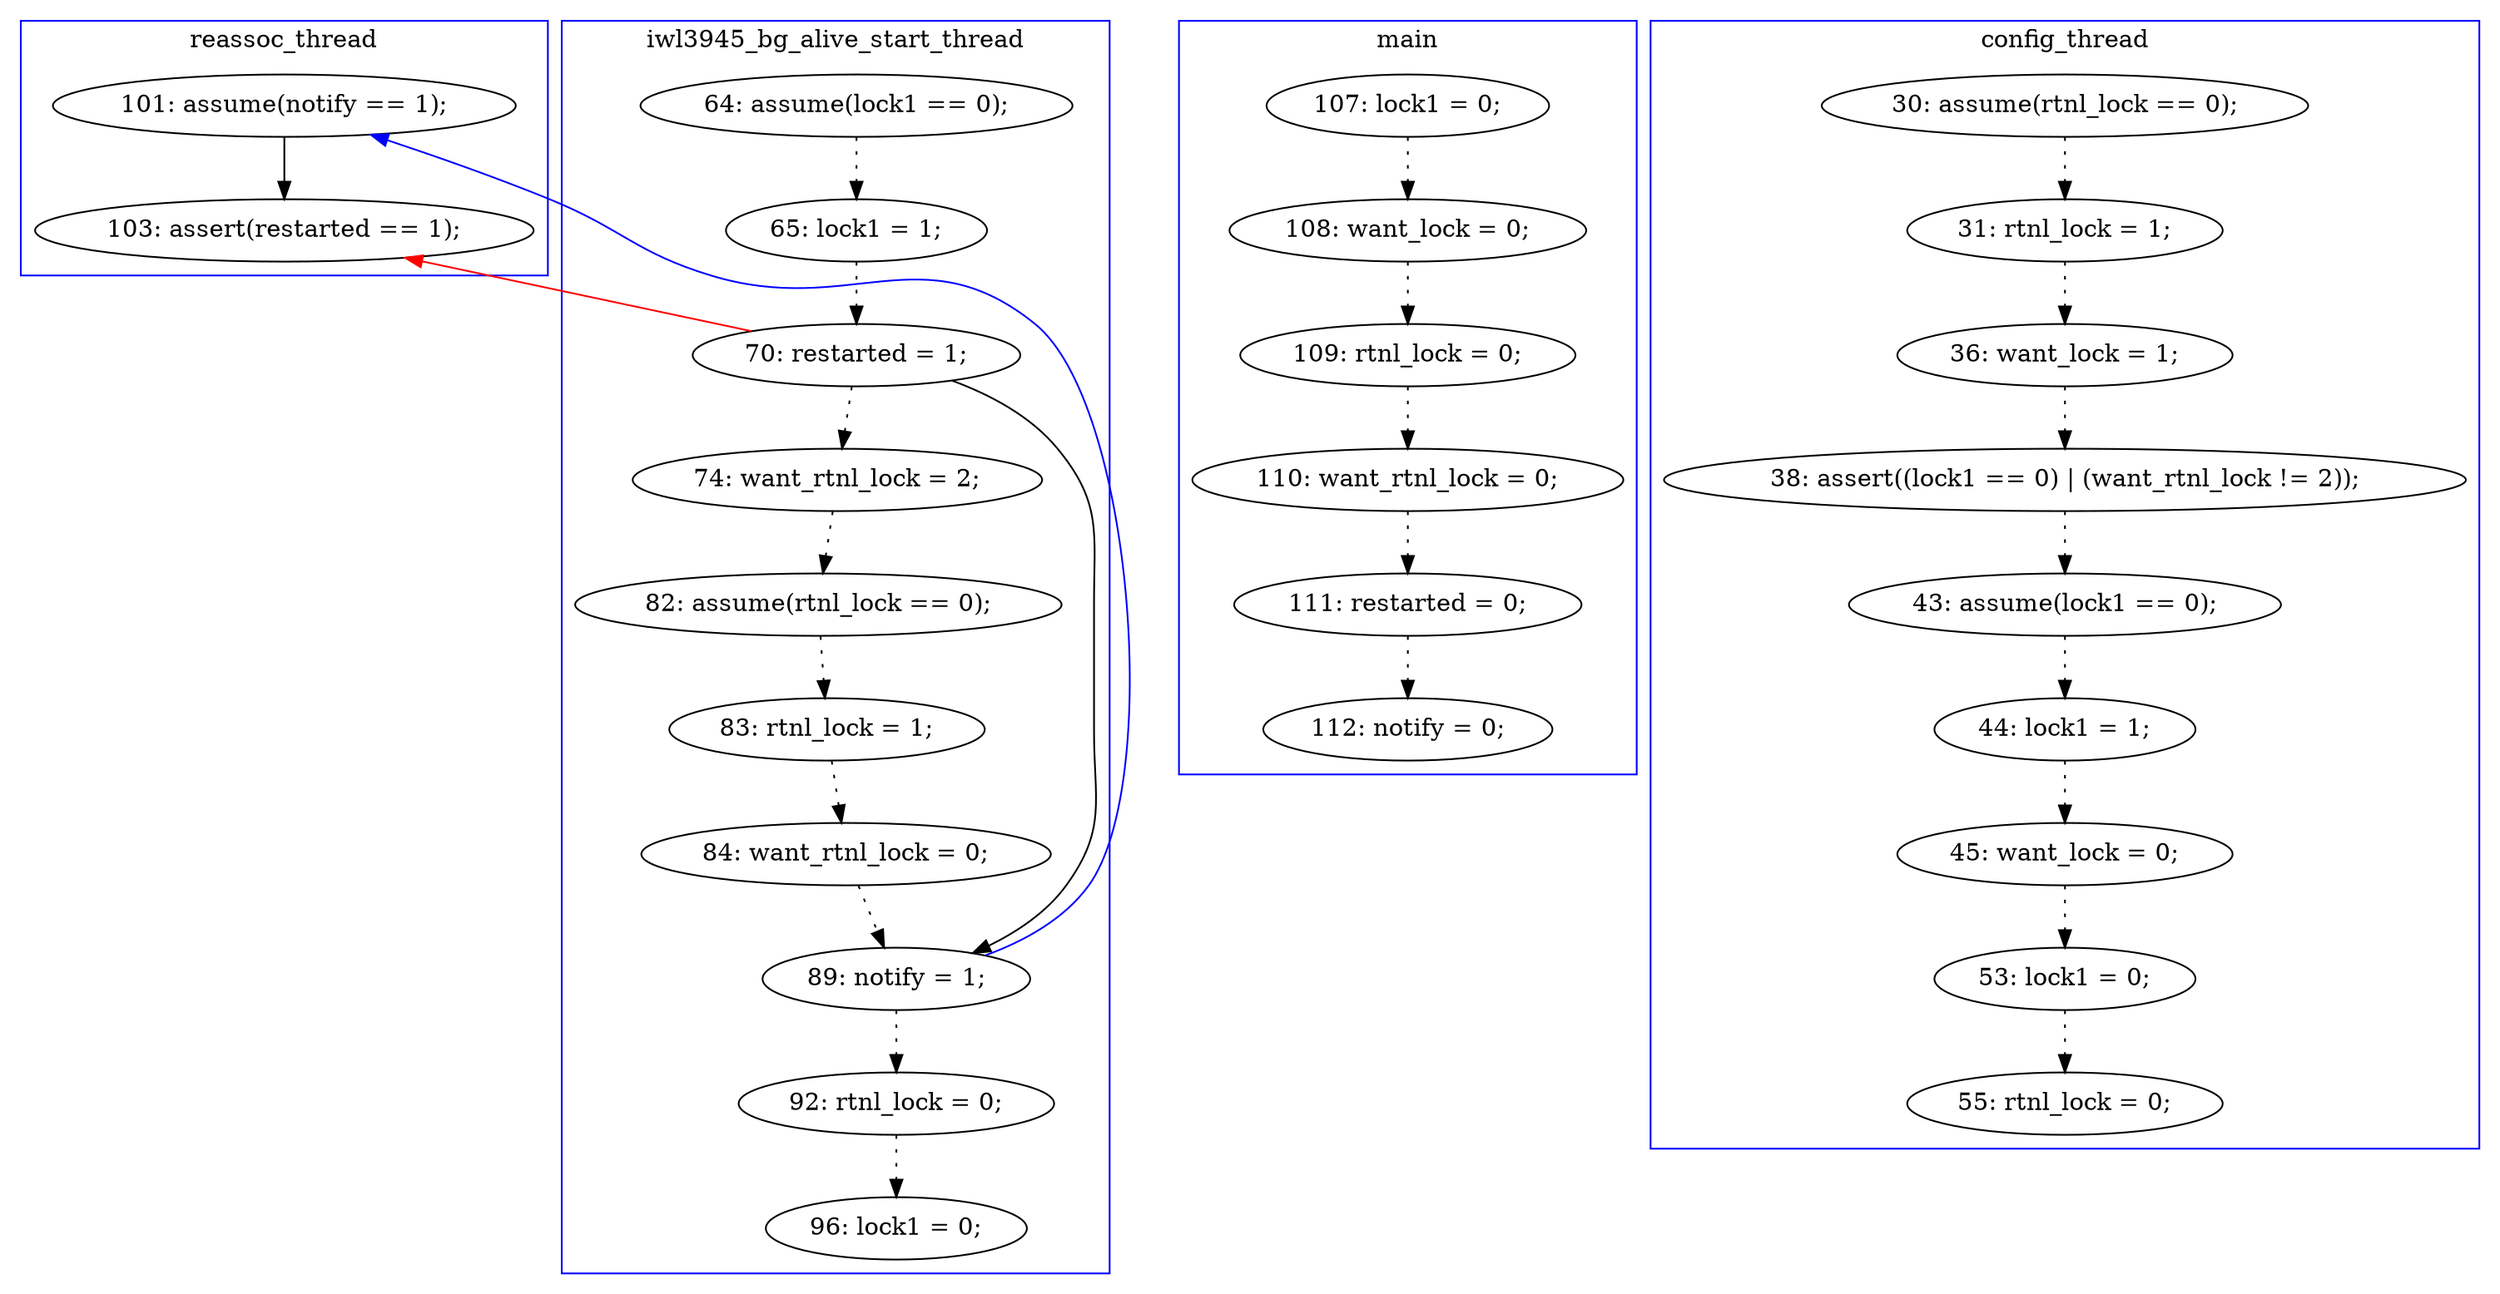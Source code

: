 digraph ProofObject {
	29 -> 30 [style = dotted, color = black]
	5 -> 6 [style = dotted, color = black]
	18 -> 19 [style = dotted, color = black]
	23 -> 37 [color = Red, constraint = false]
	13 -> 14 [style = dotted, color = black]
	17 -> 18 [style = dotted, color = black]
	22 -> 23 [style = dotted, color = black]
	14 -> 17 [style = dotted, color = black]
	23 -> 24 [style = dotted, color = black]
	32 -> 33 [style = dotted, color = black]
	28 -> 29 [style = dotted, color = black]
	2 -> 3 [style = dotted, color = black]
	31 -> 35 [color = Blue, constraint = false]
	30 -> 31 [style = dotted, color = black]
	35 -> 37 [color = Black]
	11 -> 13 [style = dotted, color = black]
	10 -> 11 [style = dotted, color = black]
	19 -> 20 [style = dotted, color = black]
	23 -> 31 [color = Black]
	24 -> 28 [style = dotted, color = black]
	31 -> 32 [style = dotted, color = black]
	21 -> 22 [style = dotted, color = black]
	6 -> 7 [style = dotted, color = black]
	4 -> 5 [style = dotted, color = black]
	3 -> 4 [style = dotted, color = black]
	20 -> 25 [style = dotted, color = black]
	subgraph cluster1 {
		label = config_thread
		color = blue
		19  [label = "45: want_lock = 0;"]
		10  [label = "30: assume(rtnl_lock == 0);"]
		17  [label = "43: assume(lock1 == 0);"]
		20  [label = "53: lock1 = 0;"]
		25  [label = "55: rtnl_lock = 0;"]
		18  [label = "44: lock1 = 1;"]
		11  [label = "31: rtnl_lock = 1;"]
		14  [label = "38: assert((lock1 == 0) | (want_rtnl_lock != 2));"]
		13  [label = "36: want_lock = 1;"]
	}
	subgraph cluster0 {
		label = main
		color = blue
		5  [label = "110: want_rtnl_lock = 0;"]
		4  [label = "109: rtnl_lock = 0;"]
		2  [label = "107: lock1 = 0;"]
		6  [label = "111: restarted = 0;"]
		3  [label = "108: want_lock = 0;"]
		7  [label = "112: notify = 0;"]
	}
	subgraph cluster3 {
		label = reassoc_thread
		color = blue
		37  [label = "103: assert(restarted == 1);"]
		35  [label = "101: assume(notify == 1);"]
	}
	subgraph cluster2 {
		label = iwl3945_bg_alive_start_thread
		color = blue
		22  [label = "65: lock1 = 1;"]
		32  [label = "92: rtnl_lock = 0;"]
		24  [label = "74: want_rtnl_lock = 2;"]
		23  [label = "70: restarted = 1;"]
		31  [label = "89: notify = 1;"]
		29  [label = "83: rtnl_lock = 1;"]
		28  [label = "82: assume(rtnl_lock == 0);"]
		30  [label = "84: want_rtnl_lock = 0;"]
		21  [label = "64: assume(lock1 == 0);"]
		33  [label = "96: lock1 = 0;"]
	}
}